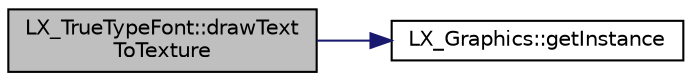 digraph "LX_TrueTypeFont::drawTextToTexture"
{
  edge [fontname="Helvetica",fontsize="10",labelfontname="Helvetica",labelfontsize="10"];
  node [fontname="Helvetica",fontsize="10",shape=record];
  rankdir="LR";
  Node1 [label="LX_TrueTypeFont::drawText\lToTexture",height=0.2,width=0.4,color="black", fillcolor="grey75", style="filled" fontcolor="black"];
  Node1 -> Node2 [color="midnightblue",fontsize="10",style="solid",fontname="Helvetica"];
  Node2 [label="LX_Graphics::getInstance",height=0.2,width=0.4,color="black", fillcolor="white", style="filled",URL="$class_l_x___graphics.html#a37a13b8d68f90f33c55c3a63b04018ab"];
}
